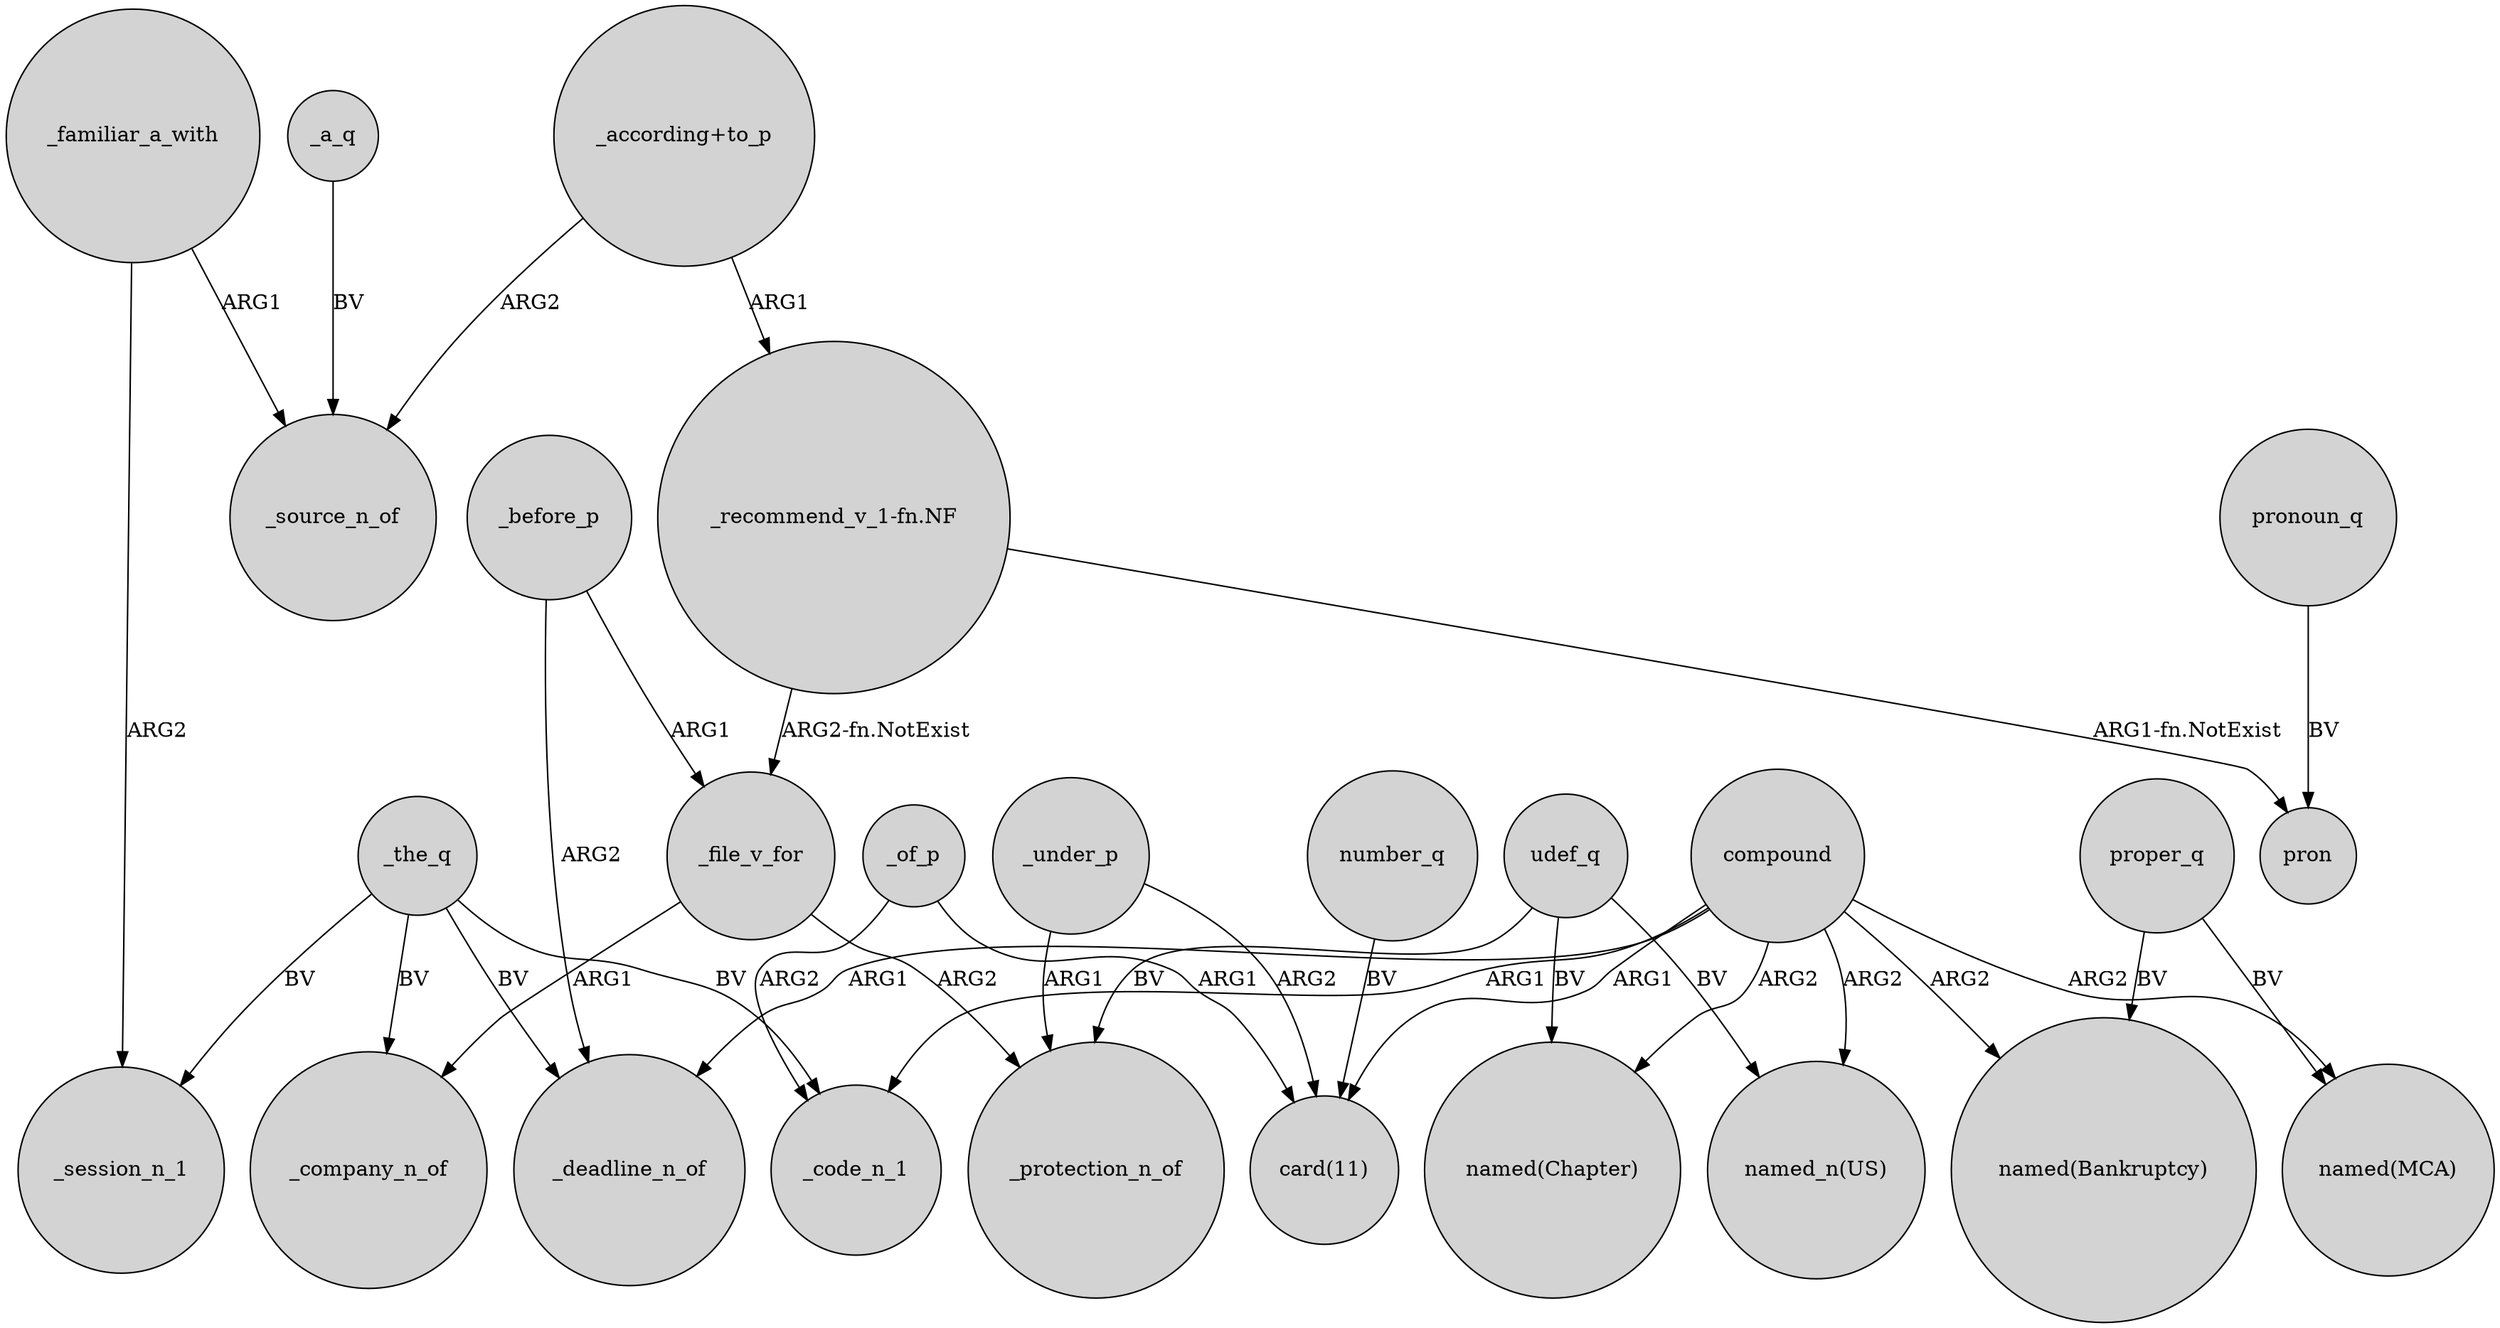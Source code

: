 digraph {
	node [shape=circle style=filled]
	_of_p -> _code_n_1 [label=ARG2]
	number_q -> "card(11)" [label=BV]
	udef_q -> "named_n(US)" [label=BV]
	_the_q -> _session_n_1 [label=BV]
	compound -> "card(11)" [label=ARG1]
	compound -> "named(Chapter)" [label=ARG2]
	_before_p -> _deadline_n_of [label=ARG2]
	compound -> _code_n_1 [label=ARG1]
	compound -> _deadline_n_of [label=ARG1]
	"_recommend_v_1-fn.NF" -> _file_v_for [label="ARG2-fn.NotExist"]
	"_according+to_p" -> _source_n_of [label=ARG2]
	_the_q -> _deadline_n_of [label=BV]
	compound -> "named_n(US)" [label=ARG2]
	_the_q -> _company_n_of [label=BV]
	_under_p -> "card(11)" [label=ARG2]
	compound -> "named(Bankruptcy)" [label=ARG2]
	_file_v_for -> _protection_n_of [label=ARG2]
	pronoun_q -> pron [label=BV]
	proper_q -> "named(MCA)" [label=BV]
	_the_q -> _code_n_1 [label=BV]
	udef_q -> _protection_n_of [label=BV]
	proper_q -> "named(Bankruptcy)" [label=BV]
	"_according+to_p" -> "_recommend_v_1-fn.NF" [label=ARG1]
	_a_q -> _source_n_of [label=BV]
	_familiar_a_with -> _session_n_1 [label=ARG2]
	udef_q -> "named(Chapter)" [label=BV]
	_before_p -> _file_v_for [label=ARG1]
	_under_p -> _protection_n_of [label=ARG1]
	_file_v_for -> _company_n_of [label=ARG1]
	_familiar_a_with -> _source_n_of [label=ARG1]
	compound -> "named(MCA)" [label=ARG2]
	"_recommend_v_1-fn.NF" -> pron [label="ARG1-fn.NotExist"]
	_of_p -> "card(11)" [label=ARG1]
}
